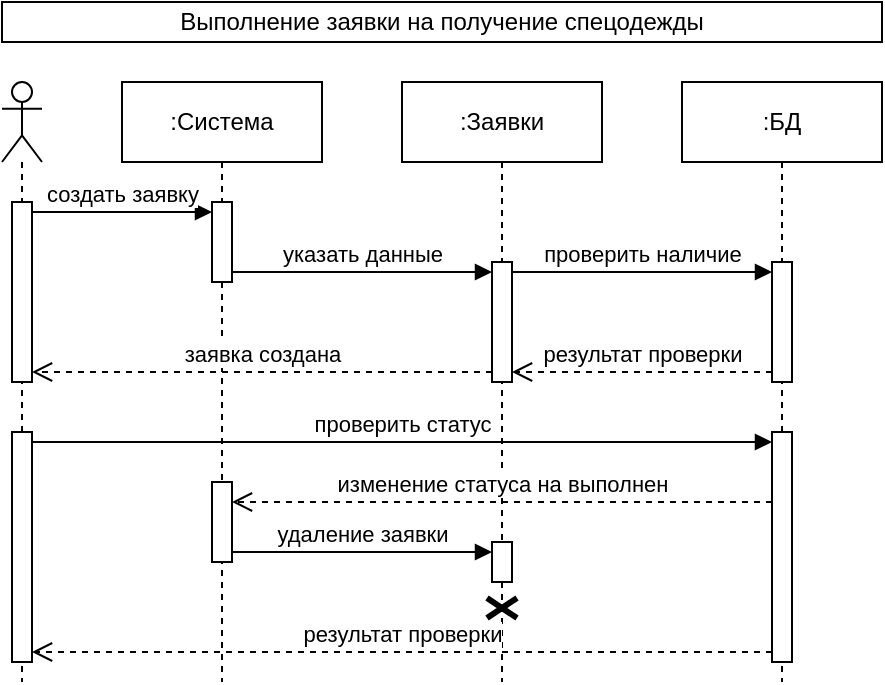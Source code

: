 <mxfile version="24.1.0" type="device">
  <diagram name="Page-1" id="2YBvvXClWsGukQMizWep">
    <mxGraphModel dx="978" dy="571" grid="1" gridSize="10" guides="1" tooltips="1" connect="1" arrows="1" fold="1" page="1" pageScale="1" pageWidth="850" pageHeight="1100" math="0" shadow="0">
      <root>
        <mxCell id="0" />
        <mxCell id="1" parent="0" />
        <mxCell id="5k1r21uzKh2kv_UOwwbG-2" value="" style="shape=umlLifeline;perimeter=lifelinePerimeter;whiteSpace=wrap;html=1;container=1;dropTarget=0;collapsible=0;recursiveResize=0;outlineConnect=0;portConstraint=eastwest;newEdgeStyle={&quot;curved&quot;:0,&quot;rounded&quot;:0};participant=umlActor;" parent="1" vertex="1">
          <mxGeometry x="40" y="80" width="20" height="300" as="geometry" />
        </mxCell>
        <mxCell id="LCpM3BTqr3qR5M0_XHAs-49" value="" style="html=1;points=[[0,0,0,0,5],[0,1,0,0,-5],[1,0,0,0,5],[1,1,0,0,-5]];perimeter=orthogonalPerimeter;outlineConnect=0;targetShapes=umlLifeline;portConstraint=eastwest;newEdgeStyle={&quot;curved&quot;:0,&quot;rounded&quot;:0};" parent="5k1r21uzKh2kv_UOwwbG-2" vertex="1">
          <mxGeometry x="5" y="60" width="10" height="90" as="geometry" />
        </mxCell>
        <mxCell id="LCpM3BTqr3qR5M0_XHAs-75" value="" style="html=1;points=[[0,0,0,0,5],[0,1,0,0,-5],[1,0,0,0,5],[1,1,0,0,-5]];perimeter=orthogonalPerimeter;outlineConnect=0;targetShapes=umlLifeline;portConstraint=eastwest;newEdgeStyle={&quot;curved&quot;:0,&quot;rounded&quot;:0};" parent="5k1r21uzKh2kv_UOwwbG-2" vertex="1">
          <mxGeometry x="5" y="175" width="10" height="115" as="geometry" />
        </mxCell>
        <mxCell id="5k1r21uzKh2kv_UOwwbG-3" value=":Система" style="shape=umlLifeline;perimeter=lifelinePerimeter;whiteSpace=wrap;html=1;container=1;dropTarget=0;collapsible=0;recursiveResize=0;outlineConnect=0;portConstraint=eastwest;newEdgeStyle={&quot;curved&quot;:0,&quot;rounded&quot;:0};" parent="1" vertex="1">
          <mxGeometry x="100" y="80" width="100" height="300" as="geometry" />
        </mxCell>
        <mxCell id="LCpM3BTqr3qR5M0_XHAs-52" value="" style="html=1;points=[[0,0,0,0,5],[0,1,0,0,-5],[1,0,0,0,5],[1,1,0,0,-5]];perimeter=orthogonalPerimeter;outlineConnect=0;targetShapes=umlLifeline;portConstraint=eastwest;newEdgeStyle={&quot;curved&quot;:0,&quot;rounded&quot;:0};" parent="5k1r21uzKh2kv_UOwwbG-3" vertex="1">
          <mxGeometry x="45" y="60" width="10" height="40" as="geometry" />
        </mxCell>
        <mxCell id="LCpM3BTqr3qR5M0_XHAs-79" value="" style="html=1;points=[[0,0,0,0,5],[0,1,0,0,-5],[1,0,0,0,5],[1,1,0,0,-5]];perimeter=orthogonalPerimeter;outlineConnect=0;targetShapes=umlLifeline;portConstraint=eastwest;newEdgeStyle={&quot;curved&quot;:0,&quot;rounded&quot;:0};" parent="5k1r21uzKh2kv_UOwwbG-3" vertex="1">
          <mxGeometry x="45" y="200" width="10" height="40" as="geometry" />
        </mxCell>
        <mxCell id="5k1r21uzKh2kv_UOwwbG-7" value=":Заявки" style="shape=umlLifeline;perimeter=lifelinePerimeter;whiteSpace=wrap;html=1;container=1;dropTarget=0;collapsible=0;recursiveResize=0;outlineConnect=0;portConstraint=eastwest;newEdgeStyle={&quot;curved&quot;:0,&quot;rounded&quot;:0};" parent="1" vertex="1">
          <mxGeometry x="240" y="80" width="100" height="300" as="geometry" />
        </mxCell>
        <mxCell id="LCpM3BTqr3qR5M0_XHAs-54" value="" style="html=1;points=[[0,0,0,0,5],[0,1,0,0,-5],[1,0,0,0,5],[1,1,0,0,-5]];perimeter=orthogonalPerimeter;outlineConnect=0;targetShapes=umlLifeline;portConstraint=eastwest;newEdgeStyle={&quot;curved&quot;:0,&quot;rounded&quot;:0};" parent="5k1r21uzKh2kv_UOwwbG-7" vertex="1">
          <mxGeometry x="45" y="90" width="10" height="60" as="geometry" />
        </mxCell>
        <mxCell id="LCpM3BTqr3qR5M0_XHAs-81" value="" style="html=1;points=[[0,0,0,0,5],[0,1,0,0,-5],[1,0,0,0,5],[1,1,0,0,-5]];perimeter=orthogonalPerimeter;outlineConnect=0;targetShapes=umlLifeline;portConstraint=eastwest;newEdgeStyle={&quot;curved&quot;:0,&quot;rounded&quot;:0};" parent="5k1r21uzKh2kv_UOwwbG-7" vertex="1">
          <mxGeometry x="45" y="230" width="10" height="20" as="geometry" />
        </mxCell>
        <mxCell id="LCpM3BTqr3qR5M0_XHAs-84" value="" style="shape=umlDestroy;whiteSpace=wrap;html=1;strokeWidth=3;targetShapes=umlLifeline;" parent="5k1r21uzKh2kv_UOwwbG-7" vertex="1">
          <mxGeometry x="42.5" y="258" width="15" height="10" as="geometry" />
        </mxCell>
        <mxCell id="5k1r21uzKh2kv_UOwwbG-8" value=":БД" style="shape=umlLifeline;perimeter=lifelinePerimeter;whiteSpace=wrap;html=1;container=1;dropTarget=0;collapsible=0;recursiveResize=0;outlineConnect=0;portConstraint=eastwest;newEdgeStyle={&quot;curved&quot;:0,&quot;rounded&quot;:0};" parent="1" vertex="1">
          <mxGeometry x="380" y="80" width="100" height="300" as="geometry" />
        </mxCell>
        <mxCell id="LCpM3BTqr3qR5M0_XHAs-57" value="" style="html=1;points=[[0,0,0,0,5],[0,1,0,0,-5],[1,0,0,0,5],[1,1,0,0,-5]];perimeter=orthogonalPerimeter;outlineConnect=0;targetShapes=umlLifeline;portConstraint=eastwest;newEdgeStyle={&quot;curved&quot;:0,&quot;rounded&quot;:0};" parent="5k1r21uzKh2kv_UOwwbG-8" vertex="1">
          <mxGeometry x="45" y="90" width="10" height="60" as="geometry" />
        </mxCell>
        <mxCell id="LCpM3BTqr3qR5M0_XHAs-59" value="" style="html=1;points=[[0,0,0,0,5],[0,1,0,0,-5],[1,0,0,0,5],[1,1,0,0,-5]];perimeter=orthogonalPerimeter;outlineConnect=0;targetShapes=umlLifeline;portConstraint=eastwest;newEdgeStyle={&quot;curved&quot;:0,&quot;rounded&quot;:0};" parent="5k1r21uzKh2kv_UOwwbG-8" vertex="1">
          <mxGeometry x="45" y="175" width="10" height="115" as="geometry" />
        </mxCell>
        <mxCell id="LCpM3BTqr3qR5M0_XHAs-53" value="создать заявку" style="html=1;verticalAlign=bottom;startArrow=none;endArrow=block;startSize=8;curved=0;rounded=0;entryX=0;entryY=0;entryDx=0;entryDy=5;exitX=1;exitY=0;exitDx=0;exitDy=5;exitPerimeter=0;startFill=0;" parent="1" source="LCpM3BTqr3qR5M0_XHAs-49" target="LCpM3BTqr3qR5M0_XHAs-52" edge="1">
          <mxGeometry relative="1" as="geometry">
            <mxPoint x="40" y="175" as="sourcePoint" />
          </mxGeometry>
        </mxCell>
        <mxCell id="LCpM3BTqr3qR5M0_XHAs-55" value="указать данные" style="html=1;verticalAlign=bottom;startArrow=none;endArrow=block;startSize=8;curved=0;rounded=0;entryX=0;entryY=0;entryDx=0;entryDy=5;startFill=0;" parent="1" target="LCpM3BTqr3qR5M0_XHAs-54" edge="1">
          <mxGeometry relative="1" as="geometry">
            <mxPoint x="155" y="175" as="sourcePoint" />
          </mxGeometry>
        </mxCell>
        <mxCell id="LCpM3BTqr3qR5M0_XHAs-56" value="Выполнение заявки на получение спецодежды" style="html=1;whiteSpace=wrap;" parent="1" vertex="1">
          <mxGeometry x="40" y="40" width="440" height="20" as="geometry" />
        </mxCell>
        <mxCell id="LCpM3BTqr3qR5M0_XHAs-58" value="проверить наличие" style="html=1;verticalAlign=bottom;startArrow=none;endArrow=block;startSize=8;curved=0;rounded=0;entryX=0;entryY=0;entryDx=0;entryDy=5;startFill=0;" parent="1" source="LCpM3BTqr3qR5M0_XHAs-54" target="LCpM3BTqr3qR5M0_XHAs-57" edge="1">
          <mxGeometry relative="1" as="geometry">
            <mxPoint x="295" y="205" as="sourcePoint" />
          </mxGeometry>
        </mxCell>
        <mxCell id="LCpM3BTqr3qR5M0_XHAs-69" value="результат проверки" style="html=1;verticalAlign=bottom;endArrow=open;dashed=1;endSize=8;curved=0;rounded=0;exitX=0;exitY=1;exitDx=0;exitDy=-5;exitPerimeter=0;" parent="1" source="LCpM3BTqr3qR5M0_XHAs-57" target="LCpM3BTqr3qR5M0_XHAs-54" edge="1">
          <mxGeometry relative="1" as="geometry">
            <mxPoint x="419.77" y="229.87" as="sourcePoint" />
            <mxPoint x="310.003" y="229.87" as="targetPoint" />
          </mxGeometry>
        </mxCell>
        <mxCell id="LCpM3BTqr3qR5M0_XHAs-60" value="проверить статус" style="html=1;verticalAlign=bottom;startArrow=none;endArrow=block;startSize=8;curved=0;rounded=0;entryX=0;entryY=0;entryDx=0;entryDy=5;startFill=0;exitX=1;exitY=0;exitDx=0;exitDy=5;exitPerimeter=0;" parent="1" source="LCpM3BTqr3qR5M0_XHAs-75" target="LCpM3BTqr3qR5M0_XHAs-59" edge="1">
          <mxGeometry relative="1" as="geometry">
            <mxPoint x="300" y="280" as="sourcePoint" />
          </mxGeometry>
        </mxCell>
        <mxCell id="LCpM3BTqr3qR5M0_XHAs-73" value="результат проверки" style="html=1;verticalAlign=bottom;endArrow=open;dashed=1;endSize=8;curved=0;rounded=0;exitX=0;exitY=1;exitDx=0;exitDy=-5;exitPerimeter=0;" parent="1" source="LCpM3BTqr3qR5M0_XHAs-59" target="LCpM3BTqr3qR5M0_XHAs-75" edge="1">
          <mxGeometry relative="1" as="geometry">
            <mxPoint x="320" y="370" as="sourcePoint" />
            <mxPoint x="30" y="310" as="targetPoint" />
          </mxGeometry>
        </mxCell>
        <mxCell id="LCpM3BTqr3qR5M0_XHAs-74" value="заявка создана" style="html=1;verticalAlign=bottom;endArrow=open;dashed=1;endSize=8;curved=0;rounded=0;exitX=0;exitY=1;exitDx=0;exitDy=-5;exitPerimeter=0;entryX=1;entryY=1;entryDx=0;entryDy=-5;entryPerimeter=0;" parent="1" source="LCpM3BTqr3qR5M0_XHAs-54" target="LCpM3BTqr3qR5M0_XHAs-49" edge="1">
          <mxGeometry relative="1" as="geometry">
            <mxPoint x="240" y="229.73" as="sourcePoint" />
            <mxPoint x="110" y="229.73" as="targetPoint" />
          </mxGeometry>
        </mxCell>
        <mxCell id="LCpM3BTqr3qR5M0_XHAs-80" value="изменение статуса на выполнен" style="html=1;verticalAlign=bottom;endArrow=open;dashed=1;endSize=8;curved=0;rounded=0;" parent="1" edge="1">
          <mxGeometry relative="1" as="geometry">
            <mxPoint x="425" y="290" as="sourcePoint" />
            <mxPoint x="155" y="290" as="targetPoint" />
          </mxGeometry>
        </mxCell>
        <mxCell id="LCpM3BTqr3qR5M0_XHAs-82" value="удаление заявки" style="html=1;verticalAlign=bottom;startArrow=none;endArrow=block;startSize=8;curved=0;rounded=0;entryX=0;entryY=0;entryDx=0;entryDy=5;startFill=0;exitX=1;exitY=1;exitDx=0;exitDy=-5;exitPerimeter=0;entryPerimeter=0;" parent="1" source="LCpM3BTqr3qR5M0_XHAs-79" target="LCpM3BTqr3qR5M0_XHAs-81" edge="1">
          <mxGeometry relative="1" as="geometry">
            <mxPoint x="160" y="330" as="sourcePoint" />
            <mxPoint x="560" y="330" as="targetPoint" />
          </mxGeometry>
        </mxCell>
      </root>
    </mxGraphModel>
  </diagram>
</mxfile>
